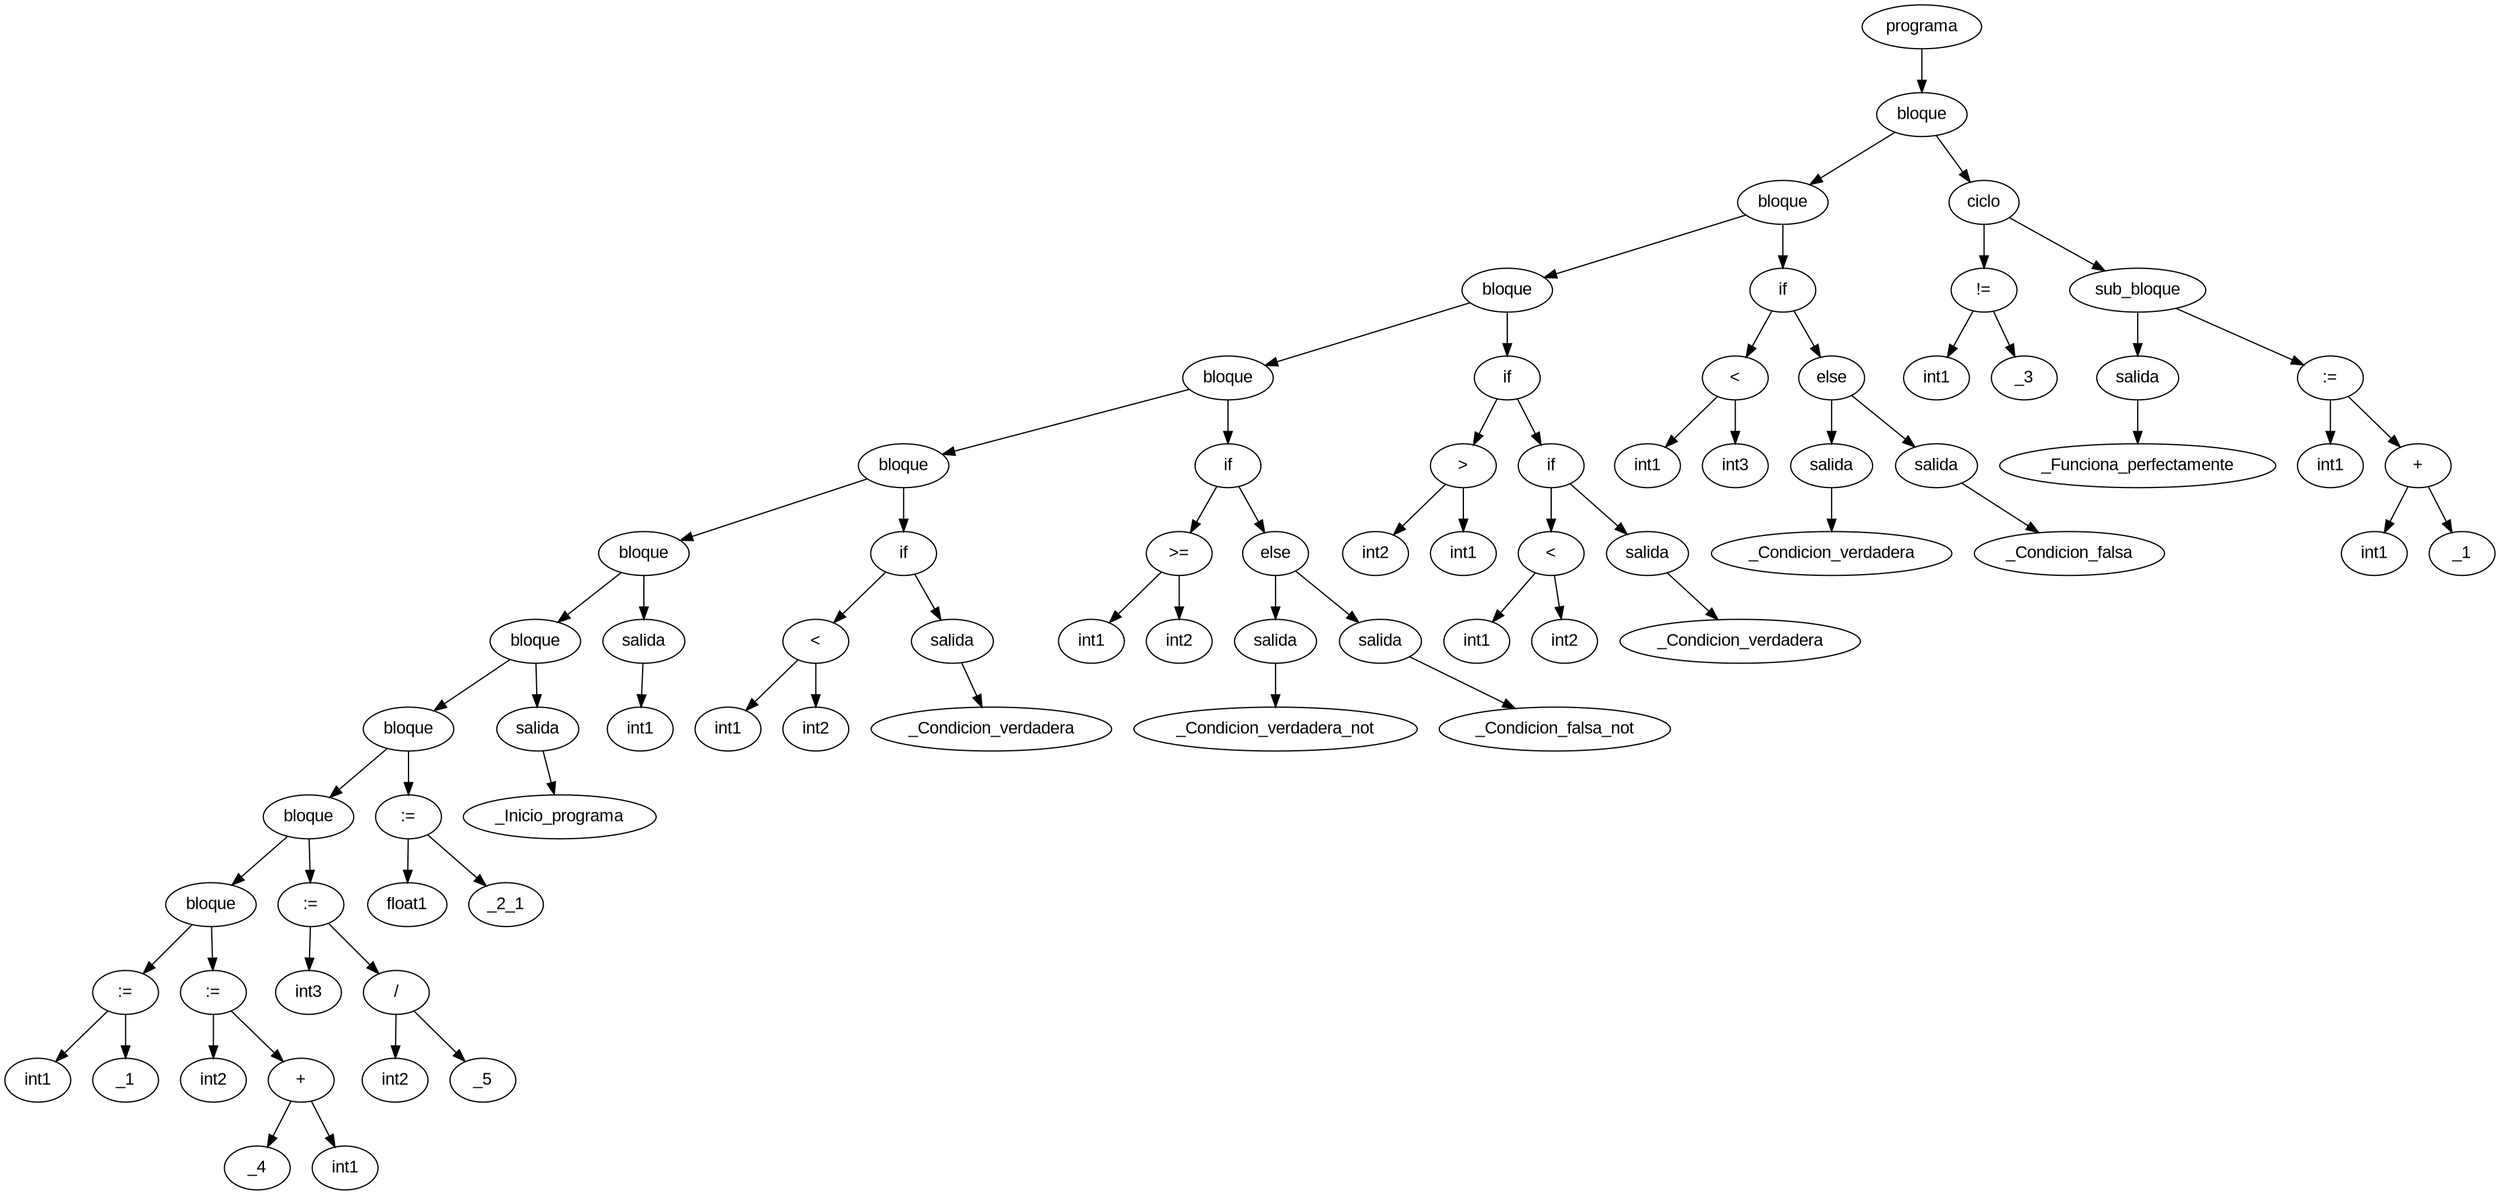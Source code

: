 digraph BST {
    node [fontname="Arial"];
id1 [label = "programa"];
id2 [label = "bloque"];
id3 [label = "bloque"];
id4 [label = "bloque"];
id5 [label = "bloque"];
id6 [label = "bloque"];
id7 [label = "bloque"];
id8 [label = "bloque"];
id9 [label = "bloque"];
id10 [label = "bloque"];
id11 [label = "bloque"];
id12 [label = ":="];
id13 [label = "int1"];
id12 -> id13 ;
id14 [label = "_1"];
id12 -> id14 ;
id11 -> id12 ;
id15 [label = ":="];
id16 [label = "int2"];
id15 -> id16 ;
id17 [label = "+"];
id18 [label = "_4"];
id17 -> id18 ;
id19 [label = "int1"];
id17 -> id19 ;
id15 -> id17 ;
id11 -> id15 ;
id10 -> id11 ;
id20 [label = ":="];
id21 [label = "int3"];
id20 -> id21 ;
id22 [label = "/"];
id23 [label = "int2"];
id22 -> id23 ;
id24 [label = "_5"];
id22 -> id24 ;
id20 -> id22 ;
id10 -> id20 ;
id9 -> id10 ;
id25 [label = ":="];
id26 [label = "float1"];
id25 -> id26 ;
id27 [label = "_2_1"];
id25 -> id27 ;
id9 -> id25 ;
id8 -> id9 ;
id28 [label = "salida"];
id29 [label = "_Inicio_programa"];
id28 -> id29 ;
id8 -> id28 ;
id7 -> id8 ;
id30 [label = "salida"];
id31 [label = "int1"];
id30 -> id31 ;
id7 -> id30 ;
id6 -> id7 ;
id32 [label = "if"];
id33 [label = "<"];
id34 [label = "int1"];
id33 -> id34 ;
id35 [label = "int2"];
id33 -> id35 ;
id32 -> id33 ;
id36 [label = "salida"];
id37 [label = "_Condicion_verdadera"];
id36 -> id37 ;
id32 -> id36 ;
id6 -> id32 ;
id5 -> id6 ;
id38 [label = "if"];
id39 [label = ">="];
id40 [label = "int1"];
id39 -> id40 ;
id41 [label = "int2"];
id39 -> id41 ;
id38 -> id39 ;
id42 [label = "else"];
id43 [label = "salida"];
id44 [label = "_Condicion_verdadera_not"];
id43 -> id44 ;
id42 -> id43 ;
id45 [label = "salida"];
id46 [label = "_Condicion_falsa_not"];
id45 -> id46 ;
id42 -> id45 ;
id38 -> id42 ;
id5 -> id38 ;
id4 -> id5 ;
id47 [label = "if"];
id48 [label = ">"];
id49 [label = "int2"];
id48 -> id49 ;
id50 [label = "int1"];
id48 -> id50 ;
id47 -> id48 ;
id51 [label = "if"];
id52 [label = "<"];
id53 [label = "int1"];
id52 -> id53 ;
id54 [label = "int2"];
id52 -> id54 ;
id51 -> id52 ;
id55 [label = "salida"];
id56 [label = "_Condicion_verdadera"];
id55 -> id56 ;
id51 -> id55 ;
id47 -> id51 ;
id4 -> id47 ;
id3 -> id4 ;
id57 [label = "if"];
id58 [label = "<"];
id59 [label = "int1"];
id58 -> id59 ;
id60 [label = "int3"];
id58 -> id60 ;
id57 -> id58 ;
id61 [label = "else"];
id62 [label = "salida"];
id63 [label = "_Condicion_verdadera"];
id62 -> id63 ;
id61 -> id62 ;
id64 [label = "salida"];
id65 [label = "_Condicion_falsa"];
id64 -> id65 ;
id61 -> id64 ;
id57 -> id61 ;
id3 -> id57 ;
id2 -> id3 ;
id66 [label = "ciclo"];
id67 [label = "!="];
id68 [label = "int1"];
id67 -> id68 ;
id69 [label = "_3"];
id67 -> id69 ;
id66 -> id67 ;
id70 [label = "sub_bloque"];
id71 [label = "salida"];
id72 [label = "_Funciona_perfectamente"];
id71 -> id72 ;
id70 -> id71 ;
id73 [label = ":="];
id74 [label = "int1"];
id73 -> id74 ;
id75 [label = "+"];
id76 [label = "int1"];
id75 -> id76 ;
id77 [label = "_1"];
id75 -> id77 ;
id73 -> id75 ;
id70 -> id73 ;
id66 -> id70 ;
id2 -> id66 ;
id1 -> id2 ;
}

